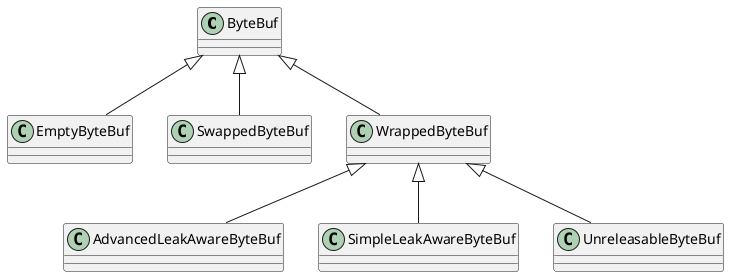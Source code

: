 @startuml
ByteBuf             <|--    EmptyByteBuf
ByteBuf             <|--    SwappedByteBuf
ByteBuf             <|--    WrappedByteBuf

WrappedByteBuf      <|--    AdvancedLeakAwareByteBuf
WrappedByteBuf      <|--    SimpleLeakAwareByteBuf
WrappedByteBuf      <|--    UnreleasableByteBuf
@enduml